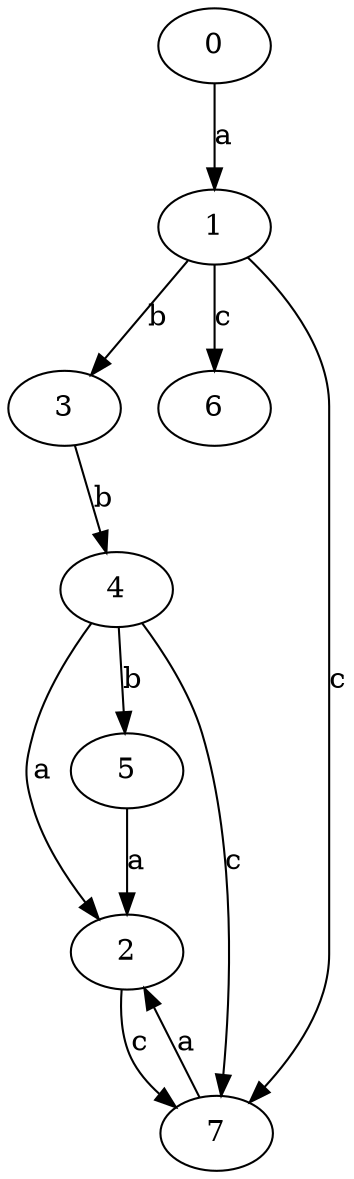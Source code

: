 strict digraph  {
0;
1;
2;
3;
4;
5;
6;
7;
0 -> 1  [label=a];
1 -> 3  [label=b];
1 -> 6  [label=c];
1 -> 7  [label=c];
2 -> 7  [label=c];
3 -> 4  [label=b];
4 -> 2  [label=a];
4 -> 5  [label=b];
4 -> 7  [label=c];
5 -> 2  [label=a];
7 -> 2  [label=a];
}
